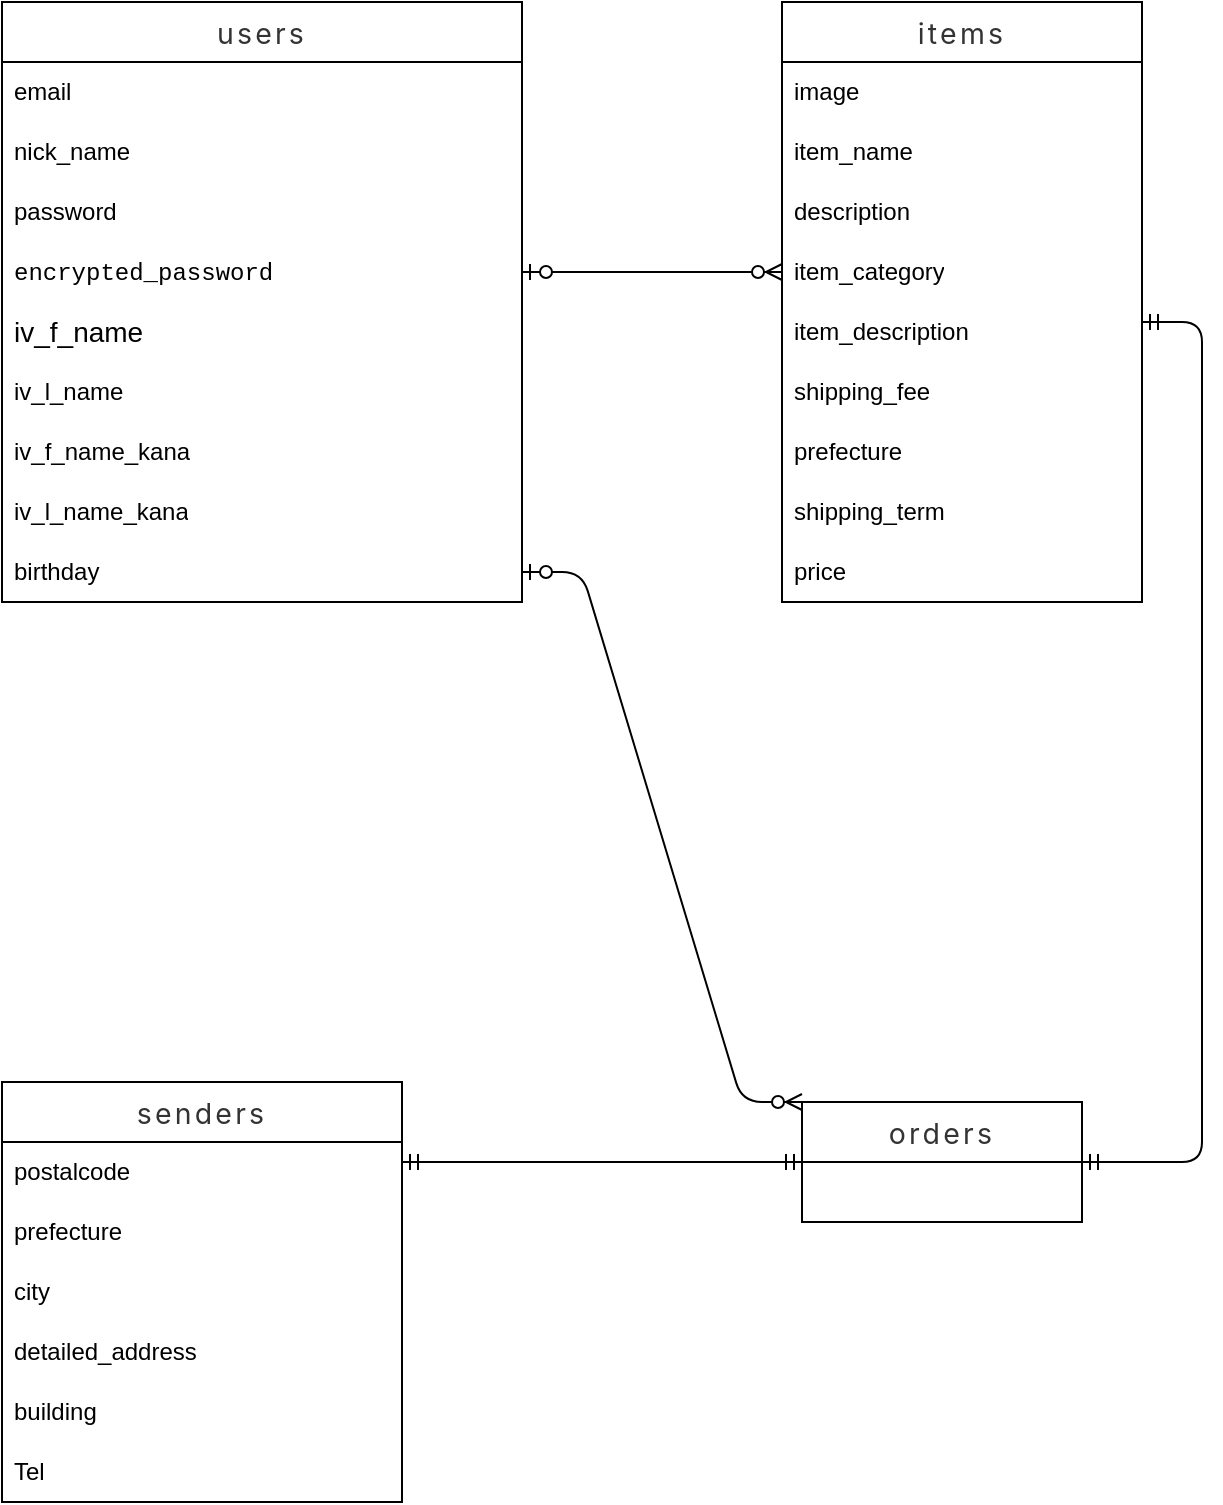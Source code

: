 <mxfile>
    <diagram id="brDKrLtEGXVoA_7MsAUL" name="Page-1">
        <mxGraphModel dx="1821" dy="347" grid="1" gridSize="10" guides="1" tooltips="1" connect="1" arrows="1" fold="1" page="1" pageScale="1" pageWidth="827" pageHeight="1169" math="0" shadow="0">
            <root>
                <mxCell id="0"/>
                <mxCell id="1" parent="0"/>
                <mxCell id="6" value="&lt;span style=&quot;color: rgb(51, 51, 51); font-family: -apple-system, &amp;quot;system-ui&amp;quot;, &amp;quot;Noto Sans JP&amp;quot;, &amp;quot;Hiragino Sans&amp;quot;, &amp;quot;Hiragino Kaku Gothic ProN&amp;quot;, &amp;quot;segoe ui&amp;quot;, メイリオ, Meiryo, &amp;quot;ＭＳ Ｐゴシック&amp;quot;, &amp;quot;MS PGothic&amp;quot;, sans-serif; font-size: 14.24px; letter-spacing: 1.6px; text-align: start; background-color: rgb(255, 255, 255);&quot;&gt;items&lt;/span&gt;" style="swimlane;fontStyle=0;childLayout=stackLayout;horizontal=1;startSize=30;horizontalStack=0;resizeParent=1;resizeParentMax=0;resizeLast=0;collapsible=1;marginBottom=0;whiteSpace=wrap;html=1;" parent="1" vertex="1">
                    <mxGeometry x="-250" y="120" width="180" height="300" as="geometry"/>
                </mxCell>
                <mxCell id="7" value="image&lt;span style=&quot;white-space: pre;&quot;&gt;&#9;&lt;/span&gt;" style="text;strokeColor=none;fillColor=none;align=left;verticalAlign=middle;spacingLeft=4;spacingRight=4;overflow=hidden;points=[[0,0.5],[1,0.5]];portConstraint=eastwest;rotatable=0;whiteSpace=wrap;html=1;" parent="6" vertex="1">
                    <mxGeometry y="30" width="180" height="30" as="geometry"/>
                </mxCell>
                <mxCell id="8" value="item_name" style="text;strokeColor=none;fillColor=none;align=left;verticalAlign=middle;spacingLeft=4;spacingRight=4;overflow=hidden;points=[[0,0.5],[1,0.5]];portConstraint=eastwest;rotatable=0;whiteSpace=wrap;html=1;" parent="6" vertex="1">
                    <mxGeometry y="60" width="180" height="30" as="geometry"/>
                </mxCell>
                <mxCell id="FJCqYv0H9YXHlO558cou-49" value="description" style="text;strokeColor=none;fillColor=none;align=left;verticalAlign=middle;spacingLeft=4;spacingRight=4;overflow=hidden;points=[[0,0.5],[1,0.5]];portConstraint=eastwest;rotatable=0;whiteSpace=wrap;html=1;labelBackgroundColor=#FFFFFF;fontColor=#000000;" parent="6" vertex="1">
                    <mxGeometry y="90" width="180" height="30" as="geometry"/>
                </mxCell>
                <mxCell id="FJCqYv0H9YXHlO558cou-48" value="item_category" style="text;strokeColor=none;fillColor=none;align=left;verticalAlign=middle;spacingLeft=4;spacingRight=4;overflow=hidden;points=[[0,0.5],[1,0.5]];portConstraint=eastwest;rotatable=0;whiteSpace=wrap;html=1;labelBackgroundColor=#FFFFFF;fontColor=#000000;" parent="6" vertex="1">
                    <mxGeometry y="120" width="180" height="30" as="geometry"/>
                </mxCell>
                <mxCell id="FJCqYv0H9YXHlO558cou-51" value="item_description" style="text;strokeColor=none;fillColor=none;align=left;verticalAlign=middle;spacingLeft=4;spacingRight=4;overflow=hidden;points=[[0,0.5],[1,0.5]];portConstraint=eastwest;rotatable=0;whiteSpace=wrap;html=1;labelBackgroundColor=#FFFFFF;fontColor=#000000;" parent="6" vertex="1">
                    <mxGeometry y="150" width="180" height="30" as="geometry"/>
                </mxCell>
                <mxCell id="FJCqYv0H9YXHlO558cou-50" value="shipping_fee" style="text;strokeColor=none;fillColor=none;align=left;verticalAlign=middle;spacingLeft=4;spacingRight=4;overflow=hidden;points=[[0,0.5],[1,0.5]];portConstraint=eastwest;rotatable=0;whiteSpace=wrap;html=1;labelBackgroundColor=#FFFFFF;fontColor=#000000;" parent="6" vertex="1">
                    <mxGeometry y="180" width="180" height="30" as="geometry"/>
                </mxCell>
                <mxCell id="FJCqYv0H9YXHlO558cou-53" value="prefecture" style="text;strokeColor=none;fillColor=none;align=left;verticalAlign=middle;spacingLeft=4;spacingRight=4;overflow=hidden;points=[[0,0.5],[1,0.5]];portConstraint=eastwest;rotatable=0;whiteSpace=wrap;html=1;labelBackgroundColor=#FFFFFF;fontColor=#000000;" parent="6" vertex="1">
                    <mxGeometry y="210" width="180" height="30" as="geometry"/>
                </mxCell>
                <mxCell id="FJCqYv0H9YXHlO558cou-52" value="shipping_term" style="text;strokeColor=none;fillColor=none;align=left;verticalAlign=middle;spacingLeft=4;spacingRight=4;overflow=hidden;points=[[0,0.5],[1,0.5]];portConstraint=eastwest;rotatable=0;whiteSpace=wrap;html=1;labelBackgroundColor=#FFFFFF;fontColor=#000000;" parent="6" vertex="1">
                    <mxGeometry y="240" width="180" height="30" as="geometry"/>
                </mxCell>
                <mxCell id="9" value="price" style="text;strokeColor=none;fillColor=none;align=left;verticalAlign=middle;spacingLeft=4;spacingRight=4;overflow=hidden;points=[[0,0.5],[1,0.5]];portConstraint=eastwest;rotatable=0;whiteSpace=wrap;html=1;" parent="6" vertex="1">
                    <mxGeometry y="270" width="180" height="30" as="geometry"/>
                </mxCell>
                <mxCell id="10" value="&lt;span style=&quot;color: rgb(51, 51, 51); font-family: -apple-system, &amp;quot;system-ui&amp;quot;, &amp;quot;Noto Sans JP&amp;quot;, &amp;quot;Hiragino Sans&amp;quot;, &amp;quot;Hiragino Kaku Gothic ProN&amp;quot;, &amp;quot;segoe ui&amp;quot;, メイリオ, Meiryo, &amp;quot;ＭＳ Ｐゴシック&amp;quot;, &amp;quot;MS PGothic&amp;quot;, sans-serif; font-size: 14.24px; letter-spacing: 1.6px; text-align: start; background-color: rgb(255, 255, 255);&quot;&gt;users&lt;/span&gt;" style="swimlane;fontStyle=0;childLayout=stackLayout;horizontal=1;startSize=30;horizontalStack=0;resizeParent=1;resizeParentMax=0;resizeLast=0;collapsible=1;marginBottom=0;whiteSpace=wrap;html=1;" parent="1" vertex="1">
                    <mxGeometry x="-640" y="120" width="260" height="300" as="geometry"/>
                </mxCell>
                <mxCell id="29" value="email" style="text;strokeColor=none;fillColor=none;align=left;verticalAlign=middle;spacingLeft=4;spacingRight=4;overflow=hidden;points=[[0,0.5],[1,0.5]];portConstraint=eastwest;rotatable=0;whiteSpace=wrap;html=1;" parent="10" vertex="1">
                    <mxGeometry y="30" width="260" height="30" as="geometry"/>
                </mxCell>
                <mxCell id="12" value="nick_name" style="text;strokeColor=none;fillColor=none;align=left;verticalAlign=middle;spacingLeft=4;spacingRight=4;overflow=hidden;points=[[0,0.5],[1,0.5]];portConstraint=eastwest;rotatable=0;whiteSpace=wrap;html=1;" parent="10" vertex="1">
                    <mxGeometry y="60" width="260" height="30" as="geometry"/>
                </mxCell>
                <mxCell id="30" value="password" style="text;strokeColor=none;fillColor=none;align=left;verticalAlign=middle;spacingLeft=4;spacingRight=4;overflow=hidden;points=[[0,0.5],[1,0.5]];portConstraint=eastwest;rotatable=0;whiteSpace=wrap;html=1;" parent="10" vertex="1">
                    <mxGeometry y="90" width="260" height="30" as="geometry"/>
                </mxCell>
                <mxCell id="13" value="&lt;div style=&quot;background-color: rgb(255, 255, 255); font-family: Menlo, Monaco, &amp;quot;Courier New&amp;quot;, monospace; line-height: 18px;&quot;&gt;encrypted_password&lt;/div&gt;" style="text;strokeColor=none;fillColor=none;align=left;verticalAlign=middle;spacingLeft=4;spacingRight=4;overflow=hidden;points=[[0,0.5],[1,0.5]];portConstraint=eastwest;rotatable=0;whiteSpace=wrap;html=1;" parent="10" vertex="1">
                    <mxGeometry y="120" width="260" height="30" as="geometry"/>
                </mxCell>
                <mxCell id="31" value="&lt;span style=&quot;font-family: arial, sans-serif; font-size: 14px;&quot;&gt;iv_f_name&lt;/span&gt;" style="text;align=left;verticalAlign=middle;spacingLeft=4;spacingRight=4;overflow=hidden;points=[[0,0.5],[1,0.5]];portConstraint=eastwest;rotatable=0;whiteSpace=wrap;html=1;fontColor=#000000;labelBackgroundColor=#FFFFFF;" parent="10" vertex="1">
                    <mxGeometry y="150" width="260" height="30" as="geometry"/>
                </mxCell>
                <mxCell id="32" value="iv_l_name" style="text;strokeColor=none;fillColor=none;align=left;verticalAlign=middle;spacingLeft=4;spacingRight=4;overflow=hidden;points=[[0,0.5],[1,0.5]];portConstraint=eastwest;rotatable=0;whiteSpace=wrap;html=1;" parent="10" vertex="1">
                    <mxGeometry y="180" width="260" height="30" as="geometry"/>
                </mxCell>
                <mxCell id="33" value="iv_f_name_kana" style="text;strokeColor=none;fillColor=none;align=left;verticalAlign=middle;spacingLeft=4;spacingRight=4;overflow=hidden;points=[[0,0.5],[1,0.5]];portConstraint=eastwest;rotatable=0;whiteSpace=wrap;html=1;" parent="10" vertex="1">
                    <mxGeometry y="210" width="260" height="30" as="geometry"/>
                </mxCell>
                <mxCell id="34" value="iv_l_name_kana" style="text;strokeColor=none;fillColor=none;align=left;verticalAlign=middle;spacingLeft=4;spacingRight=4;overflow=hidden;points=[[0,0.5],[1,0.5]];portConstraint=eastwest;rotatable=0;whiteSpace=wrap;html=1;" parent="10" vertex="1">
                    <mxGeometry y="240" width="260" height="30" as="geometry"/>
                </mxCell>
                <mxCell id="28" value="birthday" style="text;strokeColor=none;fillColor=none;align=left;verticalAlign=middle;spacingLeft=4;spacingRight=4;overflow=hidden;points=[[0,0.5],[1,0.5]];portConstraint=eastwest;rotatable=0;whiteSpace=wrap;html=1;" parent="10" vertex="1">
                    <mxGeometry y="270" width="260" height="30" as="geometry"/>
                </mxCell>
                <mxCell id="14" value="&lt;span style=&quot;color: rgb(51, 51, 51); font-family: -apple-system, &amp;quot;system-ui&amp;quot;, &amp;quot;Noto Sans JP&amp;quot;, &amp;quot;Hiragino Sans&amp;quot;, &amp;quot;Hiragino Kaku Gothic ProN&amp;quot;, &amp;quot;segoe ui&amp;quot;, メイリオ, Meiryo, &amp;quot;ＭＳ Ｐゴシック&amp;quot;, &amp;quot;MS PGothic&amp;quot;, sans-serif; font-size: 14.24px; letter-spacing: 1.6px; text-align: start; background-color: rgb(255, 255, 255);&quot;&gt;orders&lt;/span&gt;" style="swimlane;fontStyle=0;childLayout=stackLayout;horizontal=1;startSize=30;horizontalStack=0;resizeParent=1;resizeParentMax=0;resizeLast=0;collapsible=1;marginBottom=0;whiteSpace=wrap;html=1;" parent="1" vertex="1">
                    <mxGeometry x="-240" y="670" width="140" height="60" as="geometry"/>
                </mxCell>
                <mxCell id="18" value="&lt;span style=&quot;color: rgb(51, 51, 51); font-family: -apple-system, &amp;quot;system-ui&amp;quot;, &amp;quot;Noto Sans JP&amp;quot;, &amp;quot;Hiragino Sans&amp;quot;, &amp;quot;Hiragino Kaku Gothic ProN&amp;quot;, &amp;quot;segoe ui&amp;quot;, メイリオ, Meiryo, &amp;quot;ＭＳ Ｐゴシック&amp;quot;, &amp;quot;MS PGothic&amp;quot;, sans-serif; font-size: 14.24px; letter-spacing: 1.6px; text-align: start; background-color: rgb(255, 255, 255);&quot;&gt;senders&lt;/span&gt;" style="swimlane;fontStyle=0;childLayout=stackLayout;horizontal=1;startSize=30;horizontalStack=0;resizeParent=1;resizeParentMax=0;resizeLast=0;collapsible=1;marginBottom=0;whiteSpace=wrap;html=1;" parent="1" vertex="1">
                    <mxGeometry x="-640" y="660" width="200" height="210" as="geometry"/>
                </mxCell>
                <mxCell id="FJCqYv0H9YXHlO558cou-54" value="postalcode" style="text;strokeColor=none;fillColor=none;align=left;verticalAlign=middle;spacingLeft=4;spacingRight=4;overflow=hidden;points=[[0,0.5],[1,0.5]];portConstraint=eastwest;rotatable=0;whiteSpace=wrap;html=1;labelBackgroundColor=#FFFFFF;fontColor=#000000;" parent="18" vertex="1">
                    <mxGeometry y="30" width="200" height="30" as="geometry"/>
                </mxCell>
                <mxCell id="FJCqYv0H9YXHlO558cou-56" value="prefecture" style="text;strokeColor=none;fillColor=none;align=left;verticalAlign=middle;spacingLeft=4;spacingRight=4;overflow=hidden;points=[[0,0.5],[1,0.5]];portConstraint=eastwest;rotatable=0;whiteSpace=wrap;html=1;labelBackgroundColor=#FFFFFF;fontColor=#000000;" parent="18" vertex="1">
                    <mxGeometry y="60" width="200" height="30" as="geometry"/>
                </mxCell>
                <mxCell id="19" value="city" style="text;strokeColor=none;fillColor=none;align=left;verticalAlign=middle;spacingLeft=4;spacingRight=4;overflow=hidden;points=[[0,0.5],[1,0.5]];portConstraint=eastwest;rotatable=0;whiteSpace=wrap;html=1;" parent="18" vertex="1">
                    <mxGeometry y="90" width="200" height="30" as="geometry"/>
                </mxCell>
                <mxCell id="FJCqYv0H9YXHlO558cou-55" value="detailed_address" style="text;strokeColor=none;fillColor=none;align=left;verticalAlign=middle;spacingLeft=4;spacingRight=4;overflow=hidden;points=[[0,0.5],[1,0.5]];portConstraint=eastwest;rotatable=0;whiteSpace=wrap;html=1;labelBackgroundColor=#FFFFFF;fontColor=#000000;" parent="18" vertex="1">
                    <mxGeometry y="120" width="200" height="30" as="geometry"/>
                </mxCell>
                <mxCell id="20" value="building" style="text;strokeColor=none;fillColor=none;align=left;verticalAlign=middle;spacingLeft=4;spacingRight=4;overflow=hidden;points=[[0,0.5],[1,0.5]];portConstraint=eastwest;rotatable=0;whiteSpace=wrap;html=1;" parent="18" vertex="1">
                    <mxGeometry y="150" width="200" height="30" as="geometry"/>
                </mxCell>
                <mxCell id="21" value="Tel" style="text;strokeColor=none;fillColor=none;align=left;verticalAlign=middle;spacingLeft=4;spacingRight=4;overflow=hidden;points=[[0,0.5],[1,0.5]];portConstraint=eastwest;rotatable=0;whiteSpace=wrap;html=1;" parent="18" vertex="1">
                    <mxGeometry y="180" width="200" height="30" as="geometry"/>
                </mxCell>
                <mxCell id="FJCqYv0H9YXHlO558cou-57" value="" style="edgeStyle=entityRelationEdgeStyle;fontSize=12;html=1;endArrow=ERzeroToMany;startArrow=ERzeroToOne;fontColor=#000000;exitX=1;exitY=0.5;exitDx=0;exitDy=0;entryX=0;entryY=0.5;entryDx=0;entryDy=0;" parent="1" source="13" target="FJCqYv0H9YXHlO558cou-48" edge="1">
                    <mxGeometry width="100" height="100" relative="1" as="geometry">
                        <mxPoint x="-440" y="380" as="sourcePoint"/>
                        <mxPoint x="-260" y="280" as="targetPoint"/>
                    </mxGeometry>
                </mxCell>
                <mxCell id="A830JgwcKhnliTKG4Eou-42" value="" style="edgeStyle=entityRelationEdgeStyle;fontSize=12;html=1;endArrow=ERmandOne;startArrow=ERmandOne;fontColor=#000000;entryX=0;entryY=0.5;entryDx=0;entryDy=0;" parent="1" target="14" edge="1">
                    <mxGeometry width="100" height="100" relative="1" as="geometry">
                        <mxPoint x="-440" y="700" as="sourcePoint"/>
                        <mxPoint x="-240" y="720" as="targetPoint"/>
                    </mxGeometry>
                </mxCell>
                <mxCell id="A830JgwcKhnliTKG4Eou-46" value="" style="edgeStyle=entityRelationEdgeStyle;fontSize=12;html=1;endArrow=ERmandOne;startArrow=ERmandOne;fontColor=#000000;" parent="1" target="14" edge="1">
                    <mxGeometry width="100" height="100" relative="1" as="geometry">
                        <mxPoint x="-70" y="280" as="sourcePoint"/>
                        <mxPoint x="-280" y="310" as="targetPoint"/>
                    </mxGeometry>
                </mxCell>
                <mxCell id="ojOgDaXmwx83H6r8IKll-35" value="" style="edgeStyle=entityRelationEdgeStyle;fontSize=12;html=1;endArrow=ERzeroToMany;startArrow=ERzeroToOne;fontColor=#000000;exitX=1;exitY=0.5;exitDx=0;exitDy=0;entryX=0;entryY=0;entryDx=0;entryDy=0;" parent="1" source="28" target="14" edge="1">
                    <mxGeometry width="100" height="100" relative="1" as="geometry">
                        <mxPoint x="-370" y="265" as="sourcePoint"/>
                        <mxPoint x="-240" y="265" as="targetPoint"/>
                    </mxGeometry>
                </mxCell>
            </root>
        </mxGraphModel>
    </diagram>
    <diagram id="M28fq4yS_AL66KOHaT50" name="Memo">
        <mxGraphModel dx="1836" dy="569" grid="1" gridSize="10" guides="1" tooltips="1" connect="1" arrows="1" fold="1" page="1" pageScale="1" pageWidth="827" pageHeight="1169" math="0" shadow="0">
            <root>
                <mxCell id="0"/>
                <mxCell id="1" parent="0"/>
                <mxCell id="EvqsBrr0lxmTq_ERgQeZ-1" value="&lt;span style=&quot;color: rgb(51, 51, 51); font-family: -apple-system, &amp;quot;system-ui&amp;quot;, &amp;quot;Noto Sans JP&amp;quot;, &amp;quot;Hiragino Sans&amp;quot;, &amp;quot;Hiragino Kaku Gothic ProN&amp;quot;, &amp;quot;segoe ui&amp;quot;, メイリオ, Meiryo, &amp;quot;ＭＳ Ｐゴシック&amp;quot;, &amp;quot;MS PGothic&amp;quot;, sans-serif; font-size: 14.24px; letter-spacing: 1.6px; text-align: start; background-color: rgb(255, 255, 255);&quot;&gt;商品情報//Product info&lt;/span&gt;" style="swimlane;fontStyle=0;childLayout=stackLayout;horizontal=1;startSize=30;horizontalStack=0;resizeParent=1;resizeParentMax=0;resizeLast=0;collapsible=1;marginBottom=0;whiteSpace=wrap;html=1;" vertex="1" parent="1">
                    <mxGeometry x="-250" y="120" width="180" height="300" as="geometry"/>
                </mxCell>
                <mxCell id="EvqsBrr0lxmTq_ERgQeZ-2" value="image&lt;span style=&quot;white-space: pre;&quot;&gt;&#9;&lt;/span&gt;" style="text;strokeColor=none;fillColor=none;align=left;verticalAlign=middle;spacingLeft=4;spacingRight=4;overflow=hidden;points=[[0,0.5],[1,0.5]];portConstraint=eastwest;rotatable=0;whiteSpace=wrap;html=1;" vertex="1" parent="EvqsBrr0lxmTq_ERgQeZ-1">
                    <mxGeometry y="30" width="180" height="30" as="geometry"/>
                </mxCell>
                <mxCell id="EvqsBrr0lxmTq_ERgQeZ-3" value="product_name" style="text;strokeColor=none;fillColor=none;align=left;verticalAlign=middle;spacingLeft=4;spacingRight=4;overflow=hidden;points=[[0,0.5],[1,0.5]];portConstraint=eastwest;rotatable=0;whiteSpace=wrap;html=1;" vertex="1" parent="EvqsBrr0lxmTq_ERgQeZ-1">
                    <mxGeometry y="60" width="180" height="30" as="geometry"/>
                </mxCell>
                <mxCell id="EvqsBrr0lxmTq_ERgQeZ-4" value="Description" style="text;strokeColor=none;fillColor=none;align=left;verticalAlign=middle;spacingLeft=4;spacingRight=4;overflow=hidden;points=[[0,0.5],[1,0.5]];portConstraint=eastwest;rotatable=0;whiteSpace=wrap;html=1;labelBackgroundColor=#FFFFFF;fontColor=#000000;" vertex="1" parent="EvqsBrr0lxmTq_ERgQeZ-1">
                    <mxGeometry y="90" width="180" height="30" as="geometry"/>
                </mxCell>
                <mxCell id="EvqsBrr0lxmTq_ERgQeZ-5" value="Product_category" style="text;strokeColor=none;fillColor=none;align=left;verticalAlign=middle;spacingLeft=4;spacingRight=4;overflow=hidden;points=[[0,0.5],[1,0.5]];portConstraint=eastwest;rotatable=0;whiteSpace=wrap;html=1;labelBackgroundColor=#FFFFFF;fontColor=#000000;" vertex="1" parent="EvqsBrr0lxmTq_ERgQeZ-1">
                    <mxGeometry y="120" width="180" height="30" as="geometry"/>
                </mxCell>
                <mxCell id="EvqsBrr0lxmTq_ERgQeZ-6" value="Product_description" style="text;strokeColor=none;fillColor=none;align=left;verticalAlign=middle;spacingLeft=4;spacingRight=4;overflow=hidden;points=[[0,0.5],[1,0.5]];portConstraint=eastwest;rotatable=0;whiteSpace=wrap;html=1;labelBackgroundColor=#FFFFFF;fontColor=#000000;" vertex="1" parent="EvqsBrr0lxmTq_ERgQeZ-1">
                    <mxGeometry y="150" width="180" height="30" as="geometry"/>
                </mxCell>
                <mxCell id="EvqsBrr0lxmTq_ERgQeZ-7" value="Shipping_fee" style="text;strokeColor=none;fillColor=none;align=left;verticalAlign=middle;spacingLeft=4;spacingRight=4;overflow=hidden;points=[[0,0.5],[1,0.5]];portConstraint=eastwest;rotatable=0;whiteSpace=wrap;html=1;labelBackgroundColor=#FFFFFF;fontColor=#000000;" vertex="1" parent="EvqsBrr0lxmTq_ERgQeZ-1">
                    <mxGeometry y="180" width="180" height="30" as="geometry"/>
                </mxCell>
                <mxCell id="EvqsBrr0lxmTq_ERgQeZ-8" value="Shipping_area" style="text;strokeColor=none;fillColor=none;align=left;verticalAlign=middle;spacingLeft=4;spacingRight=4;overflow=hidden;points=[[0,0.5],[1,0.5]];portConstraint=eastwest;rotatable=0;whiteSpace=wrap;html=1;labelBackgroundColor=#FFFFFF;fontColor=#000000;" vertex="1" parent="EvqsBrr0lxmTq_ERgQeZ-1">
                    <mxGeometry y="210" width="180" height="30" as="geometry"/>
                </mxCell>
                <mxCell id="EvqsBrr0lxmTq_ERgQeZ-9" value="Shipping_term" style="text;strokeColor=none;fillColor=none;align=left;verticalAlign=middle;spacingLeft=4;spacingRight=4;overflow=hidden;points=[[0,0.5],[1,0.5]];portConstraint=eastwest;rotatable=0;whiteSpace=wrap;html=1;labelBackgroundColor=#FFFFFF;fontColor=#000000;" vertex="1" parent="EvqsBrr0lxmTq_ERgQeZ-1">
                    <mxGeometry y="240" width="180" height="30" as="geometry"/>
                </mxCell>
                <mxCell id="EvqsBrr0lxmTq_ERgQeZ-10" value="Price" style="text;strokeColor=none;fillColor=none;align=left;verticalAlign=middle;spacingLeft=4;spacingRight=4;overflow=hidden;points=[[0,0.5],[1,0.5]];portConstraint=eastwest;rotatable=0;whiteSpace=wrap;html=1;" vertex="1" parent="EvqsBrr0lxmTq_ERgQeZ-1">
                    <mxGeometry y="270" width="180" height="30" as="geometry"/>
                </mxCell>
                <mxCell id="EvqsBrr0lxmTq_ERgQeZ-11" value="&lt;span style=&quot;color: rgb(51, 51, 51); font-family: -apple-system, &amp;quot;system-ui&amp;quot;, &amp;quot;Noto Sans JP&amp;quot;, &amp;quot;Hiragino Sans&amp;quot;, &amp;quot;Hiragino Kaku Gothic ProN&amp;quot;, &amp;quot;segoe ui&amp;quot;, メイリオ, Meiryo, &amp;quot;ＭＳ Ｐゴシック&amp;quot;, &amp;quot;MS PGothic&amp;quot;, sans-serif; font-size: 14.24px; letter-spacing: 1.6px; text-align: start; background-color: rgb(255, 255, 255);&quot;&gt;ユーザー情報// user info&lt;/span&gt;" style="swimlane;fontStyle=0;childLayout=stackLayout;horizontal=1;startSize=30;horizontalStack=0;resizeParent=1;resizeParentMax=0;resizeLast=0;collapsible=1;marginBottom=0;whiteSpace=wrap;html=1;" vertex="1" parent="1">
                    <mxGeometry x="-640" y="120" width="260" height="300" as="geometry"/>
                </mxCell>
                <mxCell id="EvqsBrr0lxmTq_ERgQeZ-12" value="nick_name" style="text;strokeColor=none;fillColor=none;align=left;verticalAlign=middle;spacingLeft=4;spacingRight=4;overflow=hidden;points=[[0,0.5],[1,0.5]];portConstraint=eastwest;rotatable=0;whiteSpace=wrap;html=1;" vertex="1" parent="EvqsBrr0lxmTq_ERgQeZ-11">
                    <mxGeometry y="30" width="260" height="30" as="geometry"/>
                </mxCell>
                <mxCell id="EvqsBrr0lxmTq_ERgQeZ-13" value="mail address" style="text;strokeColor=none;fillColor=none;align=left;verticalAlign=middle;spacingLeft=4;spacingRight=4;overflow=hidden;points=[[0,0.5],[1,0.5]];portConstraint=eastwest;rotatable=0;whiteSpace=wrap;html=1;" vertex="1" parent="EvqsBrr0lxmTq_ERgQeZ-11">
                    <mxGeometry y="60" width="260" height="30" as="geometry"/>
                </mxCell>
                <mxCell id="EvqsBrr0lxmTq_ERgQeZ-14" value="pass" style="text;strokeColor=none;fillColor=none;align=left;verticalAlign=middle;spacingLeft=4;spacingRight=4;overflow=hidden;points=[[0,0.5],[1,0.5]];portConstraint=eastwest;rotatable=0;whiteSpace=wrap;html=1;" vertex="1" parent="EvqsBrr0lxmTq_ERgQeZ-11">
                    <mxGeometry y="90" width="260" height="30" as="geometry"/>
                </mxCell>
                <mxCell id="EvqsBrr0lxmTq_ERgQeZ-15" value="pass conf" style="text;strokeColor=none;fillColor=none;align=left;verticalAlign=middle;spacingLeft=4;spacingRight=4;overflow=hidden;points=[[0,0.5],[1,0.5]];portConstraint=eastwest;rotatable=0;whiteSpace=wrap;html=1;" vertex="1" parent="EvqsBrr0lxmTq_ERgQeZ-11">
                    <mxGeometry y="120" width="260" height="30" as="geometry"/>
                </mxCell>
                <mxCell id="EvqsBrr0lxmTq_ERgQeZ-16" value="&lt;span style=&quot;font-family: arial, sans-serif; font-size: 14px;&quot;&gt;identity verification　f.name&lt;/span&gt;" style="text;align=left;verticalAlign=middle;spacingLeft=4;spacingRight=4;overflow=hidden;points=[[0,0.5],[1,0.5]];portConstraint=eastwest;rotatable=0;whiteSpace=wrap;html=1;fontColor=#000000;labelBackgroundColor=#FFFFFF;" vertex="1" parent="EvqsBrr0lxmTq_ERgQeZ-11">
                    <mxGeometry y="150" width="260" height="30" as="geometry"/>
                </mxCell>
                <mxCell id="EvqsBrr0lxmTq_ERgQeZ-17" value="ID.V name" style="text;strokeColor=none;fillColor=none;align=left;verticalAlign=middle;spacingLeft=4;spacingRight=4;overflow=hidden;points=[[0,0.5],[1,0.5]];portConstraint=eastwest;rotatable=0;whiteSpace=wrap;html=1;" vertex="1" parent="EvqsBrr0lxmTq_ERgQeZ-11">
                    <mxGeometry y="180" width="260" height="30" as="geometry"/>
                </mxCell>
                <mxCell id="EvqsBrr0lxmTq_ERgQeZ-18" value="ID.V kana.f" style="text;strokeColor=none;fillColor=none;align=left;verticalAlign=middle;spacingLeft=4;spacingRight=4;overflow=hidden;points=[[0,0.5],[1,0.5]];portConstraint=eastwest;rotatable=0;whiteSpace=wrap;html=1;" vertex="1" parent="EvqsBrr0lxmTq_ERgQeZ-11">
                    <mxGeometry y="210" width="260" height="30" as="geometry"/>
                </mxCell>
                <mxCell id="EvqsBrr0lxmTq_ERgQeZ-19" value="ID.V kana.n" style="text;strokeColor=none;fillColor=none;align=left;verticalAlign=middle;spacingLeft=4;spacingRight=4;overflow=hidden;points=[[0,0.5],[1,0.5]];portConstraint=eastwest;rotatable=0;whiteSpace=wrap;html=1;" vertex="1" parent="EvqsBrr0lxmTq_ERgQeZ-11">
                    <mxGeometry y="240" width="260" height="30" as="geometry"/>
                </mxCell>
                <mxCell id="EvqsBrr0lxmTq_ERgQeZ-20" value="Birthday" style="text;strokeColor=none;fillColor=none;align=left;verticalAlign=middle;spacingLeft=4;spacingRight=4;overflow=hidden;points=[[0,0.5],[1,0.5]];portConstraint=eastwest;rotatable=0;whiteSpace=wrap;html=1;" vertex="1" parent="EvqsBrr0lxmTq_ERgQeZ-11">
                    <mxGeometry y="270" width="260" height="30" as="geometry"/>
                </mxCell>
                <mxCell id="EvqsBrr0lxmTq_ERgQeZ-21" value="&lt;span style=&quot;color: rgb(51, 51, 51); font-family: -apple-system, &amp;quot;system-ui&amp;quot;, &amp;quot;Noto Sans JP&amp;quot;, &amp;quot;Hiragino Sans&amp;quot;, &amp;quot;Hiragino Kaku Gothic ProN&amp;quot;, &amp;quot;segoe ui&amp;quot;, メイリオ, Meiryo, &amp;quot;ＭＳ Ｐゴシック&amp;quot;, &amp;quot;MS PGothic&amp;quot;, sans-serif; font-size: 14.24px; letter-spacing: 1.6px; text-align: start; background-color: rgb(255, 255, 255);&quot;&gt;購入記録//PO&lt;/span&gt;" style="swimlane;fontStyle=0;childLayout=stackLayout;horizontal=1;startSize=30;horizontalStack=0;resizeParent=1;resizeParentMax=0;resizeLast=0;collapsible=1;marginBottom=0;whiteSpace=wrap;html=1;" vertex="1" parent="1">
                    <mxGeometry x="-240" y="670" width="140" height="60" as="geometry"/>
                </mxCell>
                <mxCell id="EvqsBrr0lxmTq_ERgQeZ-22" value="&lt;span style=&quot;color: rgb(51, 51, 51); font-family: -apple-system, &amp;quot;system-ui&amp;quot;, &amp;quot;Noto Sans JP&amp;quot;, &amp;quot;Hiragino Sans&amp;quot;, &amp;quot;Hiragino Kaku Gothic ProN&amp;quot;, &amp;quot;segoe ui&amp;quot;, メイリオ, Meiryo, &amp;quot;ＭＳ Ｐゴシック&amp;quot;, &amp;quot;MS PGothic&amp;quot;, sans-serif; font-size: 14.24px; letter-spacing: 1.6px; text-align: start; background-color: rgb(255, 255, 255);&quot;&gt;発送先情報//Sender info&lt;/span&gt;" style="swimlane;fontStyle=0;childLayout=stackLayout;horizontal=1;startSize=30;horizontalStack=0;resizeParent=1;resizeParentMax=0;resizeLast=0;collapsible=1;marginBottom=0;whiteSpace=wrap;html=1;" vertex="1" parent="1">
                    <mxGeometry x="-640" y="660" width="200" height="210" as="geometry"/>
                </mxCell>
                <mxCell id="EvqsBrr0lxmTq_ERgQeZ-23" value="zipcode" style="text;strokeColor=none;fillColor=none;align=left;verticalAlign=middle;spacingLeft=4;spacingRight=4;overflow=hidden;points=[[0,0.5],[1,0.5]];portConstraint=eastwest;rotatable=0;whiteSpace=wrap;html=1;labelBackgroundColor=#FFFFFF;fontColor=#000000;" vertex="1" parent="EvqsBrr0lxmTq_ERgQeZ-22">
                    <mxGeometry y="30" width="200" height="30" as="geometry"/>
                </mxCell>
                <mxCell id="EvqsBrr0lxmTq_ERgQeZ-24" value="prefecture" style="text;strokeColor=none;fillColor=none;align=left;verticalAlign=middle;spacingLeft=4;spacingRight=4;overflow=hidden;points=[[0,0.5],[1,0.5]];portConstraint=eastwest;rotatable=0;whiteSpace=wrap;html=1;labelBackgroundColor=#FFFFFF;fontColor=#000000;" vertex="1" parent="EvqsBrr0lxmTq_ERgQeZ-22">
                    <mxGeometry y="60" width="200" height="30" as="geometry"/>
                </mxCell>
                <mxCell id="EvqsBrr0lxmTq_ERgQeZ-25" value="city" style="text;strokeColor=none;fillColor=none;align=left;verticalAlign=middle;spacingLeft=4;spacingRight=4;overflow=hidden;points=[[0,0.5],[1,0.5]];portConstraint=eastwest;rotatable=0;whiteSpace=wrap;html=1;" vertex="1" parent="EvqsBrr0lxmTq_ERgQeZ-22">
                    <mxGeometry y="90" width="200" height="30" as="geometry"/>
                </mxCell>
                <mxCell id="EvqsBrr0lxmTq_ERgQeZ-26" value="detailed" style="text;strokeColor=none;fillColor=none;align=left;verticalAlign=middle;spacingLeft=4;spacingRight=4;overflow=hidden;points=[[0,0.5],[1,0.5]];portConstraint=eastwest;rotatable=0;whiteSpace=wrap;html=1;labelBackgroundColor=#FFFFFF;fontColor=#000000;" vertex="1" parent="EvqsBrr0lxmTq_ERgQeZ-22">
                    <mxGeometry y="120" width="200" height="30" as="geometry"/>
                </mxCell>
                <mxCell id="EvqsBrr0lxmTq_ERgQeZ-27" value="building" style="text;strokeColor=none;fillColor=none;align=left;verticalAlign=middle;spacingLeft=4;spacingRight=4;overflow=hidden;points=[[0,0.5],[1,0.5]];portConstraint=eastwest;rotatable=0;whiteSpace=wrap;html=1;" vertex="1" parent="EvqsBrr0lxmTq_ERgQeZ-22">
                    <mxGeometry y="150" width="200" height="30" as="geometry"/>
                </mxCell>
                <mxCell id="EvqsBrr0lxmTq_ERgQeZ-28" value="Tel" style="text;strokeColor=none;fillColor=none;align=left;verticalAlign=middle;spacingLeft=4;spacingRight=4;overflow=hidden;points=[[0,0.5],[1,0.5]];portConstraint=eastwest;rotatable=0;whiteSpace=wrap;html=1;" vertex="1" parent="EvqsBrr0lxmTq_ERgQeZ-22">
                    <mxGeometry y="180" width="200" height="30" as="geometry"/>
                </mxCell>
                <mxCell id="EvqsBrr0lxmTq_ERgQeZ-29" value="&lt;span style=&quot;border-color: var(--border-color); font-style: normal; font-variant-ligatures: normal; font-variant-caps: normal; orphans: 2; text-align: center; text-indent: 0px; text-transform: none; widows: 2; word-spacing: 0px; -webkit-text-stroke-width: 0px; text-decoration-thickness: initial; text-decoration-style: initial; text-decoration-color: initial; color: rgb(51, 51, 51); font-family: -apple-system, &amp;quot;system-ui&amp;quot;, &amp;quot;Noto Sans JP&amp;quot;, &amp;quot;Hiragino Sans&amp;quot;, &amp;quot;Hiragino Kaku Gothic ProN&amp;quot;, &amp;quot;segoe ui&amp;quot;, メイリオ, Meiryo, &amp;quot;ＭＳ Ｐゴシック&amp;quot;, &amp;quot;MS PGothic&amp;quot;, sans-serif; font-size: 12.46px; font-weight: 700; letter-spacing: 1.495px; background-color: rgb(255, 255, 255);&quot;&gt;プロジェクトボード内で確認する場所&lt;br style=&quot;border-color: var(--border-color);&quot;&gt;&lt;/span&gt;&lt;span style=&quot;color: rgb(51, 51, 51); font-family: -apple-system, &amp;quot;system-ui&amp;quot;, &amp;quot;Noto Sans JP&amp;quot;, &amp;quot;Hiragino Sans&amp;quot;, &amp;quot;Hiragino Kaku Gothic ProN&amp;quot;, &amp;quot;segoe ui&amp;quot;, メイリオ, Meiryo, &amp;quot;ＭＳ Ｐゴシック&amp;quot;, &amp;quot;MS PGothic&amp;quot;, sans-serif; font-size: 12.46px; letter-spacing: 1.495px; background-color: rgb(255, 255, 255);&quot;&gt;商品出品機能の実装条件&lt;br&gt;&lt;/span&gt;" style="ellipse;whiteSpace=wrap;html=1;" vertex="1" parent="1">
                    <mxGeometry x="-305" y="50" width="250" height="60" as="geometry"/>
                </mxCell>
                <mxCell id="EvqsBrr0lxmTq_ERgQeZ-30" value="&lt;meta charset=&quot;utf-8&quot;&gt;&lt;span style=&quot;border-color: var(--border-color); font-style: normal; font-variant-ligatures: normal; font-variant-caps: normal; orphans: 2; text-align: center; text-indent: 0px; text-transform: none; widows: 2; word-spacing: 0px; -webkit-text-stroke-width: 0px; text-decoration-thickness: initial; text-decoration-style: initial; text-decoration-color: initial; color: rgb(51, 51, 51); font-family: -apple-system, &amp;quot;system-ui&amp;quot;, &amp;quot;Noto Sans JP&amp;quot;, &amp;quot;Hiragino Sans&amp;quot;, &amp;quot;Hiragino Kaku Gothic ProN&amp;quot;, &amp;quot;segoe ui&amp;quot;, メイリオ, Meiryo, &amp;quot;ＭＳ Ｐゴシック&amp;quot;, &amp;quot;MS PGothic&amp;quot;, sans-serif; font-size: 12.46px; font-weight: 700; letter-spacing: 1.495px; background-color: rgb(255, 255, 255);&quot;&gt;プロジェクトボード内で確認する場所&lt;br style=&quot;border-color: var(--border-color);&quot;&gt;&lt;/span&gt;&lt;span style=&quot;border-color: var(--border-color); font-style: normal; font-variant-ligatures: normal; font-variant-caps: normal; font-weight: 400; orphans: 2; text-align: center; text-indent: 0px; text-transform: none; widows: 2; word-spacing: 0px; -webkit-text-stroke-width: 0px; text-decoration-thickness: initial; text-decoration-style: initial; text-decoration-color: initial; color: rgb(51, 51, 51); font-family: -apple-system, &amp;quot;system-ui&amp;quot;, &amp;quot;Noto Sans JP&amp;quot;, &amp;quot;Hiragino Sans&amp;quot;, &amp;quot;Hiragino Kaku Gothic ProN&amp;quot;, &amp;quot;segoe ui&amp;quot;, メイリオ, Meiryo, &amp;quot;ＭＳ Ｐゴシック&amp;quot;, &amp;quot;MS PGothic&amp;quot;, sans-serif; font-size: 12.46px; letter-spacing: 1.495px; background-color: rgb(249, 249, 249);&quot;&gt;ユーザー管理機能の実装条件&lt;/span&gt;" style="ellipse;whiteSpace=wrap;html=1;" vertex="1" parent="1">
                    <mxGeometry x="-640" y="40" width="250" height="70" as="geometry"/>
                </mxCell>
                <mxCell id="EvqsBrr0lxmTq_ERgQeZ-31" value="&lt;span style=&quot;border-color: var(--border-color); font-style: normal; font-variant-ligatures: normal; font-variant-caps: normal; orphans: 2; text-align: center; text-indent: 0px; text-transform: none; widows: 2; word-spacing: 0px; -webkit-text-stroke-width: 0px; text-decoration-thickness: initial; text-decoration-style: initial; text-decoration-color: initial; color: rgb(51, 51, 51); font-family: -apple-system, &amp;quot;system-ui&amp;quot;, &amp;quot;Noto Sans JP&amp;quot;, &amp;quot;Hiragino Sans&amp;quot;, &amp;quot;Hiragino Kaku Gothic ProN&amp;quot;, &amp;quot;segoe ui&amp;quot;, メイリオ, Meiryo, &amp;quot;ＭＳ Ｐゴシック&amp;quot;, &amp;quot;MS PGothic&amp;quot;, sans-serif; font-size: 12.46px; font-weight: 700; letter-spacing: 1.495px; background-color: rgb(255, 255, 255);&quot;&gt;プロジェクトボード内で確認する場所&lt;br style=&quot;border-color: var(--border-color);&quot;&gt;&lt;/span&gt;&lt;span style=&quot;color: rgb(51, 51, 51); font-family: -apple-system, &amp;quot;system-ui&amp;quot;, &amp;quot;Noto Sans JP&amp;quot;, &amp;quot;Hiragino Sans&amp;quot;, &amp;quot;Hiragino Kaku Gothic ProN&amp;quot;, &amp;quot;segoe ui&amp;quot;, メイリオ, Meiryo, &amp;quot;ＭＳ Ｐゴシック&amp;quot;, &amp;quot;MS PGothic&amp;quot;, sans-serif; font-size: 12.46px; letter-spacing: 1.495px; background-color: rgb(249, 249, 249);&quot;&gt;商品購入機能の実装条件&lt;/span&gt;" style="ellipse;whiteSpace=wrap;html=1;" vertex="1" parent="1">
                    <mxGeometry x="-650" y="930" width="260" height="50" as="geometry"/>
                </mxCell>
                <mxCell id="EvqsBrr0lxmTq_ERgQeZ-32" value="" style="edgeStyle=entityRelationEdgeStyle;fontSize=12;html=1;endArrow=ERzeroToMany;startArrow=ERzeroToOne;fontColor=#000000;exitX=1;exitY=0.5;exitDx=0;exitDy=0;entryX=0;entryY=0.5;entryDx=0;entryDy=0;" edge="1" parent="1" source="EvqsBrr0lxmTq_ERgQeZ-15" target="EvqsBrr0lxmTq_ERgQeZ-5">
                    <mxGeometry width="100" height="100" relative="1" as="geometry">
                        <mxPoint x="-440" y="380" as="sourcePoint"/>
                        <mxPoint x="-260" y="280" as="targetPoint"/>
                    </mxGeometry>
                </mxCell>
                <mxCell id="EvqsBrr0lxmTq_ERgQeZ-33" value="" style="edgeStyle=entityRelationEdgeStyle;fontSize=12;html=1;endArrow=ERmandOne;startArrow=ERmandOne;fontColor=#000000;entryX=0;entryY=0.5;entryDx=0;entryDy=0;" edge="1" parent="1" target="EvqsBrr0lxmTq_ERgQeZ-21">
                    <mxGeometry width="100" height="100" relative="1" as="geometry">
                        <mxPoint x="-440" y="700" as="sourcePoint"/>
                        <mxPoint x="-240" y="720" as="targetPoint"/>
                    </mxGeometry>
                </mxCell>
                <mxCell id="EvqsBrr0lxmTq_ERgQeZ-34" value="" style="edgeStyle=entityRelationEdgeStyle;fontSize=12;html=1;endArrow=ERmandOne;startArrow=ERmandOne;fontColor=#000000;" edge="1" parent="1" target="EvqsBrr0lxmTq_ERgQeZ-21">
                    <mxGeometry width="100" height="100" relative="1" as="geometry">
                        <mxPoint x="-70" y="280" as="sourcePoint"/>
                        <mxPoint x="-280" y="310" as="targetPoint"/>
                    </mxGeometry>
                </mxCell>
            </root>
        </mxGraphModel>
    </diagram>
    <diagram id="0VH7Y7AG5tbFKusqSmpd" name="Memo2">
        <mxGraphModel dx="1821" dy="347" grid="1" gridSize="10" guides="1" tooltips="1" connect="1" arrows="1" fold="1" page="1" pageScale="1" pageWidth="827" pageHeight="1169" math="0" shadow="0">
            <root>
                <mxCell id="0"/>
                <mxCell id="1" parent="0"/>
                <mxCell id="xS9J9mlJtqDho4Qx-Bpo-1" value="&lt;h3 style=&quot;box-sizing: border-box; font-size: 24px; color: rgb(51, 51, 51); font-family: -apple-system, &amp;quot;system-ui&amp;quot;, &amp;quot;Noto Sans JP&amp;quot;, &amp;quot;Hiragino Sans&amp;quot;, &amp;quot;Hiragino Kaku Gothic ProN&amp;quot;, &amp;quot;segoe ui&amp;quot;, メイリオ, Meiryo, &amp;quot;ＭＳ Ｐゴシック&amp;quot;, &amp;quot;MS PGothic&amp;quot;, sans-serif; letter-spacing: 1.6px; text-align: start;&quot;&gt;&lt;i style=&quot;display: inline-block; width: 1em; height: 1em; background-size: 100%; background-position: center center; position: relative; background-repeat: no-repeat; top: 3px; margin-right: 0.35em; background-image: url(&amp;quot;/v2/images/information.png&amp;quot;);&quot; class=&quot;icon information&quot;&gt;&lt;/i&gt;&amp;nbsp;スネークケースとキャメルケース&lt;/h3&gt;&lt;p style=&quot;color: rgb(51, 51, 51); font-family: -apple-system, &amp;quot;system-ui&amp;quot;, &amp;quot;Noto Sans JP&amp;quot;, &amp;quot;Hiragino Sans&amp;quot;, &amp;quot;Hiragino Kaku Gothic ProN&amp;quot;, &amp;quot;segoe ui&amp;quot;, メイリオ, Meiryo, &amp;quot;ＭＳ Ｐゴシック&amp;quot;, &amp;quot;MS PGothic&amp;quot;, sans-serif; font-size: 14.24px; letter-spacing: 1.6px; text-align: start;&quot;&gt;スネークケースとキャメルケースは、それぞれ単語の区切り方を表したものです。&lt;/p&gt;&lt;ul style=&quot;color: rgb(51, 51, 51); font-family: -apple-system, &amp;quot;system-ui&amp;quot;, &amp;quot;Noto Sans JP&amp;quot;, &amp;quot;Hiragino Sans&amp;quot;, &amp;quot;Hiragino Kaku Gothic ProN&amp;quot;, &amp;quot;segoe ui&amp;quot;, メイリオ, Meiryo, &amp;quot;ＭＳ Ｐゴシック&amp;quot;, &amp;quot;MS PGothic&amp;quot;, sans-serif; font-size: 14.24px; letter-spacing: 1.6px; text-align: start;&quot;&gt;&lt;li&gt;&lt;strong style=&quot;background: linear-gradient(transparent 60%, rgb(252, 249, 130) 60%); padding: 0px 0.2em;&quot;&gt;スネークケース&lt;/strong&gt;は、単語の区切りをアンダースコアで表す&lt;/li&gt;&lt;li&gt;&lt;strong style=&quot;background: linear-gradient(transparent 60%, rgb(252, 249, 130) 60%); padding: 0px 0.2em;&quot;&gt;キャメルケース&lt;/strong&gt;は、単語の区切りを大文字で表す&lt;/li&gt;&lt;/ul&gt;&lt;p style=&quot;color: rgb(51, 51, 51); font-family: -apple-system, &amp;quot;system-ui&amp;quot;, &amp;quot;Noto Sans JP&amp;quot;, &amp;quot;Hiragino Sans&amp;quot;, &amp;quot;Hiragino Kaku Gothic ProN&amp;quot;, &amp;quot;segoe ui&amp;quot;, メイリオ, Meiryo, &amp;quot;ＭＳ Ｐゴシック&amp;quot;, &amp;quot;MS PGothic&amp;quot;, sans-serif; font-size: 14.24px; letter-spacing: 1.6px; text-align: start;&quot;&gt;変数名や関数名の単語が連立する場合、単語を区切る方法がいくつかあります。&lt;br&gt;以下の表をみてください。&lt;/p&gt;&lt;table style=&quot;margin: 0px 0px 16px; padding: 0px; font-family: -apple-system, &amp;quot;system-ui&amp;quot;, &amp;quot;Noto Sans JP&amp;quot;, &amp;quot;Hiragino Sans&amp;quot;, &amp;quot;Hiragino Kaku Gothic ProN&amp;quot;, &amp;quot;segoe ui&amp;quot;, メイリオ, Meiryo, &amp;quot;ＭＳ Ｐゴシック&amp;quot;, &amp;quot;MS PGothic&amp;quot;, sans-serif; color: rgb(51, 51, 51); line-height: 1.8; letter-spacing: 0.12em; font-size: 0.875em; font-feature-settings: &amp;quot;palt&amp;quot;; text-rendering: optimizelegibility; width: 788.004px; border-spacing: 0px; border-collapse: collapse; text-align: start;&quot;&gt;&lt;thead&gt;&lt;tr&gt;&lt;th style=&quot;border-width: 1px 1px 2px; border-style: solid; border-color: rgb(221, 221, 221); border-image: initial; padding: 5px; vertical-align: bottom;&quot;&gt;表記方法&lt;/th&gt;&lt;th style=&quot;border-width: 1px 1px 2px; border-style: solid; border-color: rgb(221, 221, 221); border-image: initial; padding: 5px; vertical-align: bottom;&quot;&gt;説明&lt;/th&gt;&lt;th style=&quot;border-width: 1px 1px 2px; border-style: solid; border-color: rgb(221, 221, 221); border-image: initial; padding: 5px; vertical-align: bottom;&quot;&gt;例&lt;/th&gt;&lt;/tr&gt;&lt;/thead&gt;&lt;tbody&gt;&lt;tr style=&quot;background-color: rgb(249, 249, 249);&quot;&gt;&lt;td style=&quot;border: 1px solid rgb(221, 221, 221); padding: 5px;&quot;&gt;キャメルケース&lt;/td&gt;&lt;td style=&quot;border: 1px solid rgb(221, 221, 221); padding: 5px;&quot;&gt;先頭が小文字で、単語の区切りを大文字で表す&lt;/td&gt;&lt;td style=&quot;border: 1px solid rgb(221, 221, 221); padding: 5px;&quot;&gt;adminUserCommentCreator&lt;/td&gt;&lt;/tr&gt;&lt;tr&gt;&lt;td style=&quot;border: 1px solid rgb(221, 221, 221); padding: 5px;&quot;&gt;アッパーキャメルケース&lt;/td&gt;&lt;td style=&quot;border: 1px solid rgb(221, 221, 221); padding: 5px;&quot;&gt;キャメルケースの1つ。先頭から単語の区切りを大文字で表す&lt;/td&gt;&lt;td style=&quot;border: 1px solid rgb(221, 221, 221); padding: 5px;&quot;&gt;AdminUserCommentCreator&lt;/td&gt;&lt;/tr&gt;&lt;tr style=&quot;background-color: rgb(249, 249, 249);&quot;&gt;&lt;td style=&quot;border: 1px solid rgb(221, 221, 221); padding: 5px;&quot;&gt;スネークケース&lt;/td&gt;&lt;td style=&quot;border: 1px solid rgb(221, 221, 221); padding: 5px;&quot;&gt;単語の区切りをアンダースコアで表す&lt;/td&gt;&lt;td style=&quot;border: 1px solid rgb(221, 221, 221); padding: 5px;&quot;&gt;admin_user_comment_creator&lt;/td&gt;&lt;/tr&gt;&lt;/tbody&gt;&lt;/table&gt;&lt;p style=&quot;color: rgb(51, 51, 51); font-family: -apple-system, &amp;quot;system-ui&amp;quot;, &amp;quot;Noto Sans JP&amp;quot;, &amp;quot;Hiragino Sans&amp;quot;, &amp;quot;Hiragino Kaku Gothic ProN&amp;quot;, &amp;quot;segoe ui&amp;quot;, メイリオ, Meiryo, &amp;quot;ＭＳ Ｐゴシック&amp;quot;, &amp;quot;MS PGothic&amp;quot;, sans-serif; font-size: 14.24px; letter-spacing: 1.6px; text-align: start;&quot;&gt;Railsの慣習的な命名規則として、下記のように使い分けます。&lt;/p&gt;&lt;table style=&quot;margin: 0px 0px 16px; padding: 0px; font-family: -apple-system, &amp;quot;system-ui&amp;quot;, &amp;quot;Noto Sans JP&amp;quot;, &amp;quot;Hiragino Sans&amp;quot;, &amp;quot;Hiragino Kaku Gothic ProN&amp;quot;, &amp;quot;segoe ui&amp;quot;, メイリオ, Meiryo, &amp;quot;ＭＳ Ｐゴシック&amp;quot;, &amp;quot;MS PGothic&amp;quot;, sans-serif; color: rgb(51, 51, 51); line-height: 1.8; letter-spacing: 0.12em; font-size: 0.875em; font-feature-settings: &amp;quot;palt&amp;quot;; text-rendering: optimizelegibility; width: 788.004px; border-spacing: 0px; border-collapse: collapse; text-align: start;&quot;&gt;&lt;thead&gt;&lt;tr&gt;&lt;th style=&quot;border-width: 1px 1px 2px; border-style: solid; border-color: rgb(221, 221, 221); border-image: initial; padding: 5px; vertical-align: bottom;&quot;&gt;命名の対象&lt;/th&gt;&lt;th style=&quot;border-width: 1px 1px 2px; border-style: solid; border-color: rgb(221, 221, 221); border-image: initial; padding: 5px; vertical-align: bottom;&quot;&gt;慣習的な命名規則&lt;/th&gt;&lt;/tr&gt;&lt;/thead&gt;&lt;tbody&gt;&lt;tr style=&quot;background-color: rgb(249, 249, 249);&quot;&gt;&lt;td style=&quot;border: 1px solid rgb(221, 221, 221); padding: 5px;&quot;&gt;クラス名&lt;/td&gt;&lt;td style=&quot;border: 1px solid rgb(221, 221, 221); padding: 5px;&quot;&gt;アッパーキャメルケース&lt;/td&gt;&lt;/tr&gt;&lt;tr&gt;&lt;td style=&quot;border: 1px solid rgb(221, 221, 221); padding: 5px;&quot;&gt;メソッド名&lt;/td&gt;&lt;td style=&quot;border: 1px solid rgb(221, 221, 221); padding: 5px;&quot;&gt;スネークケース&lt;/td&gt;&lt;/tr&gt;&lt;tr style=&quot;background-color: rgb(249, 249, 249);&quot;&gt;&lt;td style=&quot;border: 1px solid rgb(221, 221, 221); padding: 5px;&quot;&gt;変数名&lt;/td&gt;&lt;td style=&quot;border: 1px solid rgb(221, 221, 221); padding: 5px;&quot;&gt;スネークケース&lt;/td&gt;&lt;/tr&gt;&lt;/tbody&gt;&lt;/table&gt;&lt;p style=&quot;color: rgb(51, 51, 51); font-family: -apple-system, &amp;quot;system-ui&amp;quot;, &amp;quot;Noto Sans JP&amp;quot;, &amp;quot;Hiragino Sans&amp;quot;, &amp;quot;Hiragino Kaku Gothic ProN&amp;quot;, &amp;quot;segoe ui&amp;quot;, メイリオ, Meiryo, &amp;quot;ＭＳ Ｐゴシック&amp;quot;, &amp;quot;MS PGothic&amp;quot;, sans-serif; font-size: 14.24px; letter-spacing: 1.6px; text-align: start;&quot;&gt;自分でクラスやメソッドを作成する際には、これらの命名規則は守るようにしましょう。&lt;/p&gt;" style="shape=note;size=20;whiteSpace=wrap;html=1;labelBackgroundColor=#FFFFFF;fontColor=#000000;" parent="1" vertex="1">
                    <mxGeometry x="290" y="240" width="100" height="100" as="geometry"/>
                </mxCell>
            </root>
        </mxGraphModel>
    </diagram>
    <diagram id="KMyTTSaNKPpwLVNiG95m" name="Memo３">
        <mxGraphModel dx="1821" dy="347" grid="1" gridSize="10" guides="1" tooltips="1" connect="1" arrows="1" fold="1" page="1" pageScale="1" pageWidth="827" pageHeight="1169" math="0" shadow="0">
            <root>
                <mxCell id="0"/>
                <mxCell id="1" parent="0"/>
                <mxCell id="rpKFo_C5SM8_oDX-ubDw-1" value="&lt;span style=&quot;color: rgb(51, 51, 51); font-family: -apple-system, &amp;quot;system-ui&amp;quot;, &amp;quot;Noto Sans JP&amp;quot;, &amp;quot;Hiragino Sans&amp;quot;, &amp;quot;Hiragino Kaku Gothic ProN&amp;quot;, &amp;quot;segoe ui&amp;quot;, メイリオ, Meiryo, &amp;quot;ＭＳ Ｐゴシック&amp;quot;, &amp;quot;MS PGothic&amp;quot;, sans-serif; font-size: 14.24px; letter-spacing: 1.6px; text-align: start; background-color: rgb(255, 255, 255);&quot;&gt;items&lt;/span&gt;" style="swimlane;fontStyle=0;childLayout=stackLayout;horizontal=1;startSize=30;horizontalStack=0;resizeParent=1;resizeParentMax=0;resizeLast=0;collapsible=1;marginBottom=0;whiteSpace=wrap;html=1;" vertex="1" parent="1">
                    <mxGeometry x="-250" y="120" width="180" height="300" as="geometry"/>
                </mxCell>
                <mxCell id="rpKFo_C5SM8_oDX-ubDw-2" value="image&lt;span style=&quot;white-space: pre;&quot;&gt;&#9;&lt;/span&gt;" style="text;strokeColor=none;fillColor=none;align=left;verticalAlign=middle;spacingLeft=4;spacingRight=4;overflow=hidden;points=[[0,0.5],[1,0.5]];portConstraint=eastwest;rotatable=0;whiteSpace=wrap;html=1;" vertex="1" parent="rpKFo_C5SM8_oDX-ubDw-1">
                    <mxGeometry y="30" width="180" height="30" as="geometry"/>
                </mxCell>
                <mxCell id="rpKFo_C5SM8_oDX-ubDw-3" value="item_name" style="text;strokeColor=none;fillColor=none;align=left;verticalAlign=middle;spacingLeft=4;spacingRight=4;overflow=hidden;points=[[0,0.5],[1,0.5]];portConstraint=eastwest;rotatable=0;whiteSpace=wrap;html=1;" vertex="1" parent="rpKFo_C5SM8_oDX-ubDw-1">
                    <mxGeometry y="60" width="180" height="30" as="geometry"/>
                </mxCell>
                <mxCell id="rpKFo_C5SM8_oDX-ubDw-4" value="description" style="text;strokeColor=none;fillColor=none;align=left;verticalAlign=middle;spacingLeft=4;spacingRight=4;overflow=hidden;points=[[0,0.5],[1,0.5]];portConstraint=eastwest;rotatable=0;whiteSpace=wrap;html=1;labelBackgroundColor=#FFFFFF;fontColor=#000000;" vertex="1" parent="rpKFo_C5SM8_oDX-ubDw-1">
                    <mxGeometry y="90" width="180" height="30" as="geometry"/>
                </mxCell>
                <mxCell id="rpKFo_C5SM8_oDX-ubDw-5" value="item_category" style="text;strokeColor=none;fillColor=none;align=left;verticalAlign=middle;spacingLeft=4;spacingRight=4;overflow=hidden;points=[[0,0.5],[1,0.5]];portConstraint=eastwest;rotatable=0;whiteSpace=wrap;html=1;labelBackgroundColor=#FFFFFF;fontColor=#000000;" vertex="1" parent="rpKFo_C5SM8_oDX-ubDw-1">
                    <mxGeometry y="120" width="180" height="30" as="geometry"/>
                </mxCell>
                <mxCell id="rpKFo_C5SM8_oDX-ubDw-6" value="item_description" style="text;strokeColor=none;fillColor=none;align=left;verticalAlign=middle;spacingLeft=4;spacingRight=4;overflow=hidden;points=[[0,0.5],[1,0.5]];portConstraint=eastwest;rotatable=0;whiteSpace=wrap;html=1;labelBackgroundColor=#FFFFFF;fontColor=#000000;" vertex="1" parent="rpKFo_C5SM8_oDX-ubDw-1">
                    <mxGeometry y="150" width="180" height="30" as="geometry"/>
                </mxCell>
                <mxCell id="rpKFo_C5SM8_oDX-ubDw-7" value="shipping_fee" style="text;strokeColor=none;fillColor=none;align=left;verticalAlign=middle;spacingLeft=4;spacingRight=4;overflow=hidden;points=[[0,0.5],[1,0.5]];portConstraint=eastwest;rotatable=0;whiteSpace=wrap;html=1;labelBackgroundColor=#FFFFFF;fontColor=#000000;" vertex="1" parent="rpKFo_C5SM8_oDX-ubDw-1">
                    <mxGeometry y="180" width="180" height="30" as="geometry"/>
                </mxCell>
                <mxCell id="rpKFo_C5SM8_oDX-ubDw-8" value="prefecture" style="text;strokeColor=none;fillColor=none;align=left;verticalAlign=middle;spacingLeft=4;spacingRight=4;overflow=hidden;points=[[0,0.5],[1,0.5]];portConstraint=eastwest;rotatable=0;whiteSpace=wrap;html=1;labelBackgroundColor=#FFFFFF;fontColor=#000000;" vertex="1" parent="rpKFo_C5SM8_oDX-ubDw-1">
                    <mxGeometry y="210" width="180" height="30" as="geometry"/>
                </mxCell>
                <mxCell id="rpKFo_C5SM8_oDX-ubDw-9" value="shipping_term" style="text;strokeColor=none;fillColor=none;align=left;verticalAlign=middle;spacingLeft=4;spacingRight=4;overflow=hidden;points=[[0,0.5],[1,0.5]];portConstraint=eastwest;rotatable=0;whiteSpace=wrap;html=1;labelBackgroundColor=#FFFFFF;fontColor=#000000;" vertex="1" parent="rpKFo_C5SM8_oDX-ubDw-1">
                    <mxGeometry y="240" width="180" height="30" as="geometry"/>
                </mxCell>
                <mxCell id="rpKFo_C5SM8_oDX-ubDw-10" value="price" style="text;strokeColor=none;fillColor=none;align=left;verticalAlign=middle;spacingLeft=4;spacingRight=4;overflow=hidden;points=[[0,0.5],[1,0.5]];portConstraint=eastwest;rotatable=0;whiteSpace=wrap;html=1;" vertex="1" parent="rpKFo_C5SM8_oDX-ubDw-1">
                    <mxGeometry y="270" width="180" height="30" as="geometry"/>
                </mxCell>
                <mxCell id="rpKFo_C5SM8_oDX-ubDw-11" value="&lt;span style=&quot;color: rgb(51, 51, 51); font-family: -apple-system, &amp;quot;system-ui&amp;quot;, &amp;quot;Noto Sans JP&amp;quot;, &amp;quot;Hiragino Sans&amp;quot;, &amp;quot;Hiragino Kaku Gothic ProN&amp;quot;, &amp;quot;segoe ui&amp;quot;, メイリオ, Meiryo, &amp;quot;ＭＳ Ｐゴシック&amp;quot;, &amp;quot;MS PGothic&amp;quot;, sans-serif; font-size: 14.24px; letter-spacing: 1.6px; text-align: start; background-color: rgb(255, 255, 255);&quot;&gt;users&lt;/span&gt;" style="swimlane;fontStyle=0;childLayout=stackLayout;horizontal=1;startSize=30;horizontalStack=0;resizeParent=1;resizeParentMax=0;resizeLast=0;collapsible=1;marginBottom=0;whiteSpace=wrap;html=1;" vertex="1" parent="1">
                    <mxGeometry x="-640" y="120" width="260" height="300" as="geometry"/>
                </mxCell>
                <mxCell id="rpKFo_C5SM8_oDX-ubDw-12" value="email" style="text;strokeColor=none;fillColor=none;align=left;verticalAlign=middle;spacingLeft=4;spacingRight=4;overflow=hidden;points=[[0,0.5],[1,0.5]];portConstraint=eastwest;rotatable=0;whiteSpace=wrap;html=1;" vertex="1" parent="rpKFo_C5SM8_oDX-ubDw-11">
                    <mxGeometry y="30" width="260" height="30" as="geometry"/>
                </mxCell>
                <mxCell id="rpKFo_C5SM8_oDX-ubDw-13" value="nick_name" style="text;strokeColor=none;fillColor=none;align=left;verticalAlign=middle;spacingLeft=4;spacingRight=4;overflow=hidden;points=[[0,0.5],[1,0.5]];portConstraint=eastwest;rotatable=0;whiteSpace=wrap;html=1;" vertex="1" parent="rpKFo_C5SM8_oDX-ubDw-11">
                    <mxGeometry y="60" width="260" height="30" as="geometry"/>
                </mxCell>
                <mxCell id="rpKFo_C5SM8_oDX-ubDw-14" value="password" style="text;strokeColor=none;fillColor=none;align=left;verticalAlign=middle;spacingLeft=4;spacingRight=4;overflow=hidden;points=[[0,0.5],[1,0.5]];portConstraint=eastwest;rotatable=0;whiteSpace=wrap;html=1;" vertex="1" parent="rpKFo_C5SM8_oDX-ubDw-11">
                    <mxGeometry y="90" width="260" height="30" as="geometry"/>
                </mxCell>
                <mxCell id="rpKFo_C5SM8_oDX-ubDw-15" value="&lt;div style=&quot;background-color: rgb(255, 255, 255); font-family: Menlo, Monaco, &amp;quot;Courier New&amp;quot;, monospace; line-height: 18px;&quot;&gt;encrypted_password&lt;/div&gt;" style="text;strokeColor=none;fillColor=none;align=left;verticalAlign=middle;spacingLeft=4;spacingRight=4;overflow=hidden;points=[[0,0.5],[1,0.5]];portConstraint=eastwest;rotatable=0;whiteSpace=wrap;html=1;" vertex="1" parent="rpKFo_C5SM8_oDX-ubDw-11">
                    <mxGeometry y="120" width="260" height="30" as="geometry"/>
                </mxCell>
                <mxCell id="rpKFo_C5SM8_oDX-ubDw-16" value="&lt;span style=&quot;font-family: arial, sans-serif; font-size: 14px;&quot;&gt;iv_f_name&lt;/span&gt;" style="text;align=left;verticalAlign=middle;spacingLeft=4;spacingRight=4;overflow=hidden;points=[[0,0.5],[1,0.5]];portConstraint=eastwest;rotatable=0;whiteSpace=wrap;html=1;fontColor=#000000;labelBackgroundColor=#FFFFFF;" vertex="1" parent="rpKFo_C5SM8_oDX-ubDw-11">
                    <mxGeometry y="150" width="260" height="30" as="geometry"/>
                </mxCell>
                <mxCell id="rpKFo_C5SM8_oDX-ubDw-17" value="iv_l_name" style="text;strokeColor=none;fillColor=none;align=left;verticalAlign=middle;spacingLeft=4;spacingRight=4;overflow=hidden;points=[[0,0.5],[1,0.5]];portConstraint=eastwest;rotatable=0;whiteSpace=wrap;html=1;" vertex="1" parent="rpKFo_C5SM8_oDX-ubDw-11">
                    <mxGeometry y="180" width="260" height="30" as="geometry"/>
                </mxCell>
                <mxCell id="rpKFo_C5SM8_oDX-ubDw-18" value="iv_f_name_kana" style="text;strokeColor=none;fillColor=none;align=left;verticalAlign=middle;spacingLeft=4;spacingRight=4;overflow=hidden;points=[[0,0.5],[1,0.5]];portConstraint=eastwest;rotatable=0;whiteSpace=wrap;html=1;" vertex="1" parent="rpKFo_C5SM8_oDX-ubDw-11">
                    <mxGeometry y="210" width="260" height="30" as="geometry"/>
                </mxCell>
                <mxCell id="rpKFo_C5SM8_oDX-ubDw-19" value="iv_l_name_kana" style="text;strokeColor=none;fillColor=none;align=left;verticalAlign=middle;spacingLeft=4;spacingRight=4;overflow=hidden;points=[[0,0.5],[1,0.5]];portConstraint=eastwest;rotatable=0;whiteSpace=wrap;html=1;" vertex="1" parent="rpKFo_C5SM8_oDX-ubDw-11">
                    <mxGeometry y="240" width="260" height="30" as="geometry"/>
                </mxCell>
                <mxCell id="rpKFo_C5SM8_oDX-ubDw-20" value="birthday" style="text;strokeColor=none;fillColor=none;align=left;verticalAlign=middle;spacingLeft=4;spacingRight=4;overflow=hidden;points=[[0,0.5],[1,0.5]];portConstraint=eastwest;rotatable=0;whiteSpace=wrap;html=1;" vertex="1" parent="rpKFo_C5SM8_oDX-ubDw-11">
                    <mxGeometry y="270" width="260" height="30" as="geometry"/>
                </mxCell>
                <mxCell id="rpKFo_C5SM8_oDX-ubDw-21" value="&lt;span style=&quot;color: rgb(51, 51, 51); font-family: -apple-system, &amp;quot;system-ui&amp;quot;, &amp;quot;Noto Sans JP&amp;quot;, &amp;quot;Hiragino Sans&amp;quot;, &amp;quot;Hiragino Kaku Gothic ProN&amp;quot;, &amp;quot;segoe ui&amp;quot;, メイリオ, Meiryo, &amp;quot;ＭＳ Ｐゴシック&amp;quot;, &amp;quot;MS PGothic&amp;quot;, sans-serif; font-size: 14.24px; letter-spacing: 1.6px; text-align: start; background-color: rgb(255, 255, 255);&quot;&gt;orders&lt;/span&gt;" style="swimlane;fontStyle=0;childLayout=stackLayout;horizontal=1;startSize=30;horizontalStack=0;resizeParent=1;resizeParentMax=0;resizeLast=0;collapsible=1;marginBottom=0;whiteSpace=wrap;html=1;" vertex="1" parent="1">
                    <mxGeometry x="-240" y="670" width="140" height="60" as="geometry"/>
                </mxCell>
                <mxCell id="rpKFo_C5SM8_oDX-ubDw-22" value="&lt;span style=&quot;color: rgb(51, 51, 51); font-family: -apple-system, &amp;quot;system-ui&amp;quot;, &amp;quot;Noto Sans JP&amp;quot;, &amp;quot;Hiragino Sans&amp;quot;, &amp;quot;Hiragino Kaku Gothic ProN&amp;quot;, &amp;quot;segoe ui&amp;quot;, メイリオ, Meiryo, &amp;quot;ＭＳ Ｐゴシック&amp;quot;, &amp;quot;MS PGothic&amp;quot;, sans-serif; font-size: 14.24px; letter-spacing: 1.6px; text-align: start; background-color: rgb(255, 255, 255);&quot;&gt;senders&lt;/span&gt;" style="swimlane;fontStyle=0;childLayout=stackLayout;horizontal=1;startSize=30;horizontalStack=0;resizeParent=1;resizeParentMax=0;resizeLast=0;collapsible=1;marginBottom=0;whiteSpace=wrap;html=1;" vertex="1" parent="1">
                    <mxGeometry x="-640" y="660" width="200" height="210" as="geometry"/>
                </mxCell>
                <mxCell id="rpKFo_C5SM8_oDX-ubDw-23" value="postalcode" style="text;strokeColor=none;fillColor=none;align=left;verticalAlign=middle;spacingLeft=4;spacingRight=4;overflow=hidden;points=[[0,0.5],[1,0.5]];portConstraint=eastwest;rotatable=0;whiteSpace=wrap;html=1;labelBackgroundColor=#FFFFFF;fontColor=#000000;" vertex="1" parent="rpKFo_C5SM8_oDX-ubDw-22">
                    <mxGeometry y="30" width="200" height="30" as="geometry"/>
                </mxCell>
                <mxCell id="rpKFo_C5SM8_oDX-ubDw-24" value="prefecture" style="text;strokeColor=none;fillColor=none;align=left;verticalAlign=middle;spacingLeft=4;spacingRight=4;overflow=hidden;points=[[0,0.5],[1,0.5]];portConstraint=eastwest;rotatable=0;whiteSpace=wrap;html=1;labelBackgroundColor=#FFFFFF;fontColor=#000000;" vertex="1" parent="rpKFo_C5SM8_oDX-ubDw-22">
                    <mxGeometry y="60" width="200" height="30" as="geometry"/>
                </mxCell>
                <mxCell id="rpKFo_C5SM8_oDX-ubDw-25" value="city" style="text;strokeColor=none;fillColor=none;align=left;verticalAlign=middle;spacingLeft=4;spacingRight=4;overflow=hidden;points=[[0,0.5],[1,0.5]];portConstraint=eastwest;rotatable=0;whiteSpace=wrap;html=1;" vertex="1" parent="rpKFo_C5SM8_oDX-ubDw-22">
                    <mxGeometry y="90" width="200" height="30" as="geometry"/>
                </mxCell>
                <mxCell id="rpKFo_C5SM8_oDX-ubDw-26" value="detailed_address" style="text;strokeColor=none;fillColor=none;align=left;verticalAlign=middle;spacingLeft=4;spacingRight=4;overflow=hidden;points=[[0,0.5],[1,0.5]];portConstraint=eastwest;rotatable=0;whiteSpace=wrap;html=1;labelBackgroundColor=#FFFFFF;fontColor=#000000;" vertex="1" parent="rpKFo_C5SM8_oDX-ubDw-22">
                    <mxGeometry y="120" width="200" height="30" as="geometry"/>
                </mxCell>
                <mxCell id="rpKFo_C5SM8_oDX-ubDw-27" value="building" style="text;strokeColor=none;fillColor=none;align=left;verticalAlign=middle;spacingLeft=4;spacingRight=4;overflow=hidden;points=[[0,0.5],[1,0.5]];portConstraint=eastwest;rotatable=0;whiteSpace=wrap;html=1;" vertex="1" parent="rpKFo_C5SM8_oDX-ubDw-22">
                    <mxGeometry y="150" width="200" height="30" as="geometry"/>
                </mxCell>
                <mxCell id="rpKFo_C5SM8_oDX-ubDw-28" value="Tel" style="text;strokeColor=none;fillColor=none;align=left;verticalAlign=middle;spacingLeft=4;spacingRight=4;overflow=hidden;points=[[0,0.5],[1,0.5]];portConstraint=eastwest;rotatable=0;whiteSpace=wrap;html=1;" vertex="1" parent="rpKFo_C5SM8_oDX-ubDw-22">
                    <mxGeometry y="180" width="200" height="30" as="geometry"/>
                </mxCell>
                <mxCell id="rpKFo_C5SM8_oDX-ubDw-29" value="" style="edgeStyle=entityRelationEdgeStyle;fontSize=12;html=1;endArrow=ERzeroToMany;startArrow=ERzeroToOne;fontColor=#000000;exitX=1;exitY=0.5;exitDx=0;exitDy=0;entryX=0;entryY=0.5;entryDx=0;entryDy=0;" edge="1" parent="1" source="rpKFo_C5SM8_oDX-ubDw-15" target="rpKFo_C5SM8_oDX-ubDw-5">
                    <mxGeometry width="100" height="100" relative="1" as="geometry">
                        <mxPoint x="-440" y="380" as="sourcePoint"/>
                        <mxPoint x="-260" y="280" as="targetPoint"/>
                    </mxGeometry>
                </mxCell>
                <mxCell id="rpKFo_C5SM8_oDX-ubDw-30" value="" style="edgeStyle=entityRelationEdgeStyle;fontSize=12;html=1;endArrow=ERmandOne;startArrow=ERmandOne;fontColor=#000000;entryX=0;entryY=0.5;entryDx=0;entryDy=0;" edge="1" parent="1" target="rpKFo_C5SM8_oDX-ubDw-21">
                    <mxGeometry width="100" height="100" relative="1" as="geometry">
                        <mxPoint x="-440" y="700" as="sourcePoint"/>
                        <mxPoint x="-240" y="720" as="targetPoint"/>
                    </mxGeometry>
                </mxCell>
                <mxCell id="rpKFo_C5SM8_oDX-ubDw-31" value="" style="edgeStyle=entityRelationEdgeStyle;fontSize=12;html=1;endArrow=ERmandOne;startArrow=ERmandOne;fontColor=#000000;" edge="1" parent="1" target="rpKFo_C5SM8_oDX-ubDw-21">
                    <mxGeometry width="100" height="100" relative="1" as="geometry">
                        <mxPoint x="-70" y="280" as="sourcePoint"/>
                        <mxPoint x="-280" y="310" as="targetPoint"/>
                    </mxGeometry>
                </mxCell>
                <mxCell id="rpKFo_C5SM8_oDX-ubDw-32" value="" style="edgeStyle=entityRelationEdgeStyle;fontSize=12;html=1;endArrow=ERzeroToMany;startArrow=ERzeroToOne;fontColor=#000000;exitX=1;exitY=0.5;exitDx=0;exitDy=0;entryX=0;entryY=0;entryDx=0;entryDy=0;" edge="1" parent="1" source="rpKFo_C5SM8_oDX-ubDw-20" target="rpKFo_C5SM8_oDX-ubDw-21">
                    <mxGeometry width="100" height="100" relative="1" as="geometry">
                        <mxPoint x="-370" y="265" as="sourcePoint"/>
                        <mxPoint x="-240" y="265" as="targetPoint"/>
                    </mxGeometry>
                </mxCell>
            </root>
        </mxGraphModel>
    </diagram>
</mxfile>